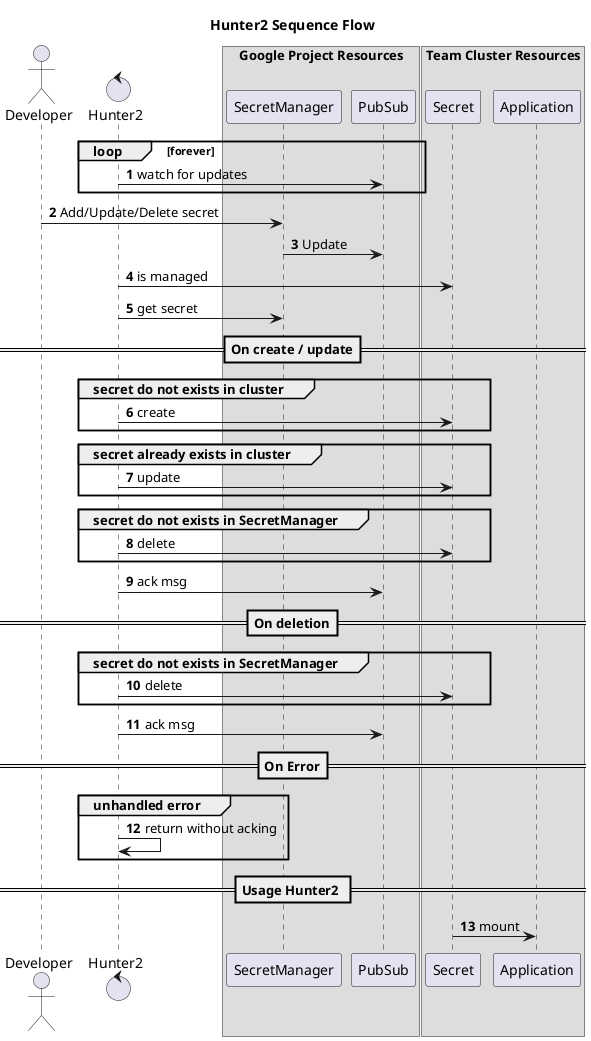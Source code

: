 @startuml component
title Hunter2 Sequence Flow
skinparam maxMessageSize 300
autonumber

actor developer as "Developer"
control hunter as "Hunter2"

box "Google Project Resources"
participant SecretManager
participant PubSub
end box

box "Team Cluster Resources"
participant Secret
participant Application
end box

loop forever
	hunter -> PubSub: watch for updates
end

developer -> SecretManager: Add/Update/Delete secret
SecretManager -> PubSub: Update
hunter -> Secret: is managed
hunter -> SecretManager: get secret

==On create / update==

group secret do not exists in cluster
    hunter -> Secret: create
end

group secret already exists in cluster
    hunter -> Secret: update
end

group secret do not exists in SecretManager
    hunter -> Secret: delete
end

hunter -> PubSub: ack msg

==On deletion==

group secret do not exists in SecretManager
      hunter -> Secret: delete
end

hunter -> PubSub: ack msg

==On Error==
group unhandled error
    hunter -> hunter: return without acking
end

== Usage Hunter2 ==

Secret -> Application: mount

@enduml
